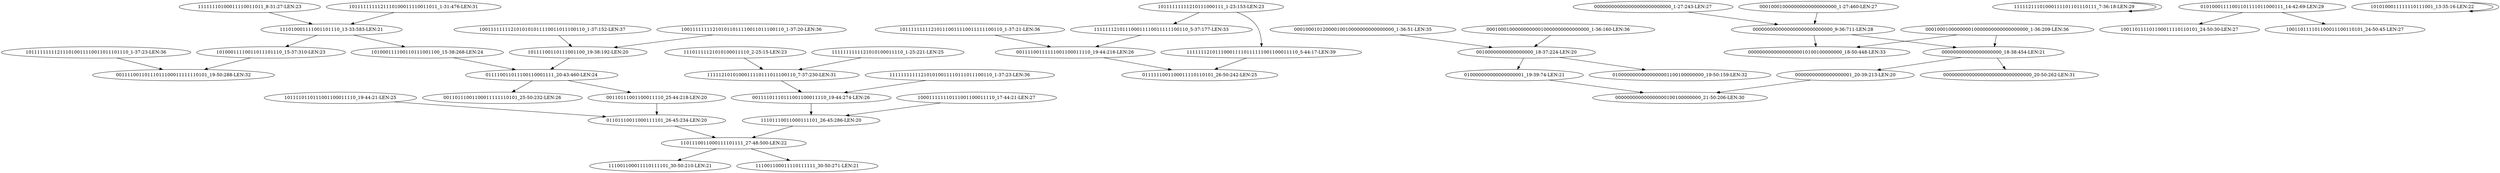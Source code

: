 digraph G {
    "1101110011000111101111_27-48:500-LEN:22" -> "111001100011110111101_30-50:210-LEN:21";
    "1101110011000111101111_27-48:500-LEN:22" -> "111001100011110111111_30-50:271-LEN:21";
    "101000111100110111001100_15-38:268-LEN:24" -> "011110011011100110001111_20-43:460-LEN:24";
    "101111111112101110011110011111100110_1-37:21-LEN:36" -> "00111100111111001100011110_19-44:216-LEN:26";
    "00010001012000010010000000000000000_1-36:51-LEN:35" -> "00100000000000000000_18-37:224-LEN:20";
    "000000000000000000000000000_1-27:243-LEN:27" -> "0000000000000000000000000000_9-36:711-LEN:28";
    "010000000000000000001_19-39:74-LEN:21" -> "000000000000000000100100000000_21-50:206-LEN:30";
    "1001111111121010101011110011011100110_1-37:152-LEN:37" -> "10111100110111001100_19-38:192-LEN:20";
    "0000000000000000000000000000_9-36:711-LEN:28" -> "000000000000000000000_18-38:454-LEN:21";
    "0000000000000000000000000000_9-36:711-LEN:28" -> "000000000000000000010100100000000_18-50:448-LEN:33";
    "11101111121010100011110_2-25:15-LEN:23" -> "1111121010100011110111011100110_7-37:230-LEN:31";
    "000100010000000000000000000_1-27:460-LEN:27" -> "0000000000000000000000000000_9-36:711-LEN:28";
    "1011110110111001100011110_19-44:21-LEN:25" -> "01101110011000111101_26-45:234-LEN:20";
    "000100010000000000010000000000000000_1-36:160-LEN:36" -> "00100000000000000000_18-37:224-LEN:20";
    "111010001111001101110_13-33:583-LEN:21" -> "101000111100110111001100_15-38:268-LEN:24";
    "111010001111001101110_13-33:583-LEN:21" -> "10100011110011011101110_15-37:310-LEN:23";
    "11111211101000111101101110111_7-36:18-LEN:29" -> "11111211101000111101101110111_7-36:18-LEN:29";
    "011110011011100110001111_20-43:460-LEN:24" -> "00110111001100011111110101_25-50:232-LEN:26";
    "011110011011100110001111_20-43:460-LEN:24" -> "00110111001100011110_25-44:218-LEN:20";
    "111111121011100011110011111100110_5-37:177-LEN:33" -> "00111100111111001100011110_19-44:216-LEN:26";
    "00111101110111001100011110_19-44:274-LEN:26" -> "11101110011000111101_26-45:286-LEN:20";
    "101111111112111010011110011011101110_1-37:23-LEN:36" -> "00111100110111011100011111110101_19-50:288-LEN:32";
    "01010001111001101111011000111_14-42:69-LEN:29" -> "100110111101100011110110101_24-50:30-LEN:27";
    "01010001111001101111011000111_14-42:69-LEN:29" -> "100110111101100011100110101_24-50:45-LEN:27";
    "11101110011000111101_26-45:286-LEN:20" -> "1101110011000111101111_27-48:500-LEN:22";
    "01101110011000111101_26-45:234-LEN:20" -> "1101110011000111101111_27-48:500-LEN:22";
    "10100011110011011101110_15-37:310-LEN:23" -> "00111100110111011100011111110101_19-50:288-LEN:32";
    "100111111112101011011110011011100110_1-37:20-LEN:36" -> "10111100110111001100_19-38:192-LEN:20";
    "11111110100011110011011_8-31:27-LEN:23" -> "111010001111001101110_13-33:583-LEN:21";
    "000100010000000010000000000000000000_1-36:209-LEN:36" -> "000000000000000000000_18-38:454-LEN:21";
    "000100010000000010000000000000000000_1-36:209-LEN:36" -> "000000000000000000010100100000000_18-50:448-LEN:33";
    "00100000000000000000_18-37:224-LEN:20" -> "010000000000000000001_19-39:74-LEN:21";
    "00100000000000000000_18-37:224-LEN:20" -> "01000000000000000001100100000000_19-50:159-LEN:32";
    "111111121011100011110111111001100011110_5-44:17-LEN:39" -> "0111111001100011110110101_26-50:242-LEN:25";
    "111111111112101010011110111011100110_1-37:23-LEN:36" -> "00111101110111001100011110_19-44:274-LEN:26";
    "00110111001100011110_25-44:218-LEN:20" -> "01101110011000111101_26-45:234-LEN:20";
    "10111100110111001100_19-38:192-LEN:20" -> "011110011011100110001111_20-43:460-LEN:24";
    "000000000000000000000_18-38:454-LEN:21" -> "0000000000000000000000000000000_20-50:262-LEN:31";
    "000000000000000000000_18-38:454-LEN:21" -> "00000000000000000001_20-39:213-LEN:20";
    "1111111111121010100011110_1-25:221-LEN:25" -> "1111121010100011110111011100110_7-37:230-LEN:31";
    "10111111111210111000111_1-23:153-LEN:23" -> "111111121011100011110011111100110_5-37:177-LEN:33";
    "10111111111210111000111_1-23:153-LEN:23" -> "111111121011100011110111111001100011110_5-44:17-LEN:39";
    "00111100111111001100011110_19-44:216-LEN:26" -> "0111111001100011110110101_26-50:242-LEN:25";
    "00000000000000000001_20-39:213-LEN:20" -> "000000000000000000100100000000_21-50:206-LEN:30";
    "1111121010100011110111011100110_7-37:230-LEN:31" -> "00111101110111001100011110_19-44:274-LEN:26";
    "1010100011111110111001_13-35:16-LEN:22" -> "1010100011111110111001_13-35:16-LEN:22";
    "1011111111121110100011110011011_1-31:476-LEN:31" -> "111010001111001101110_13-33:583-LEN:21";
    "100011111110111001100011110_17-44:21-LEN:27" -> "11101110011000111101_26-45:286-LEN:20";
}
